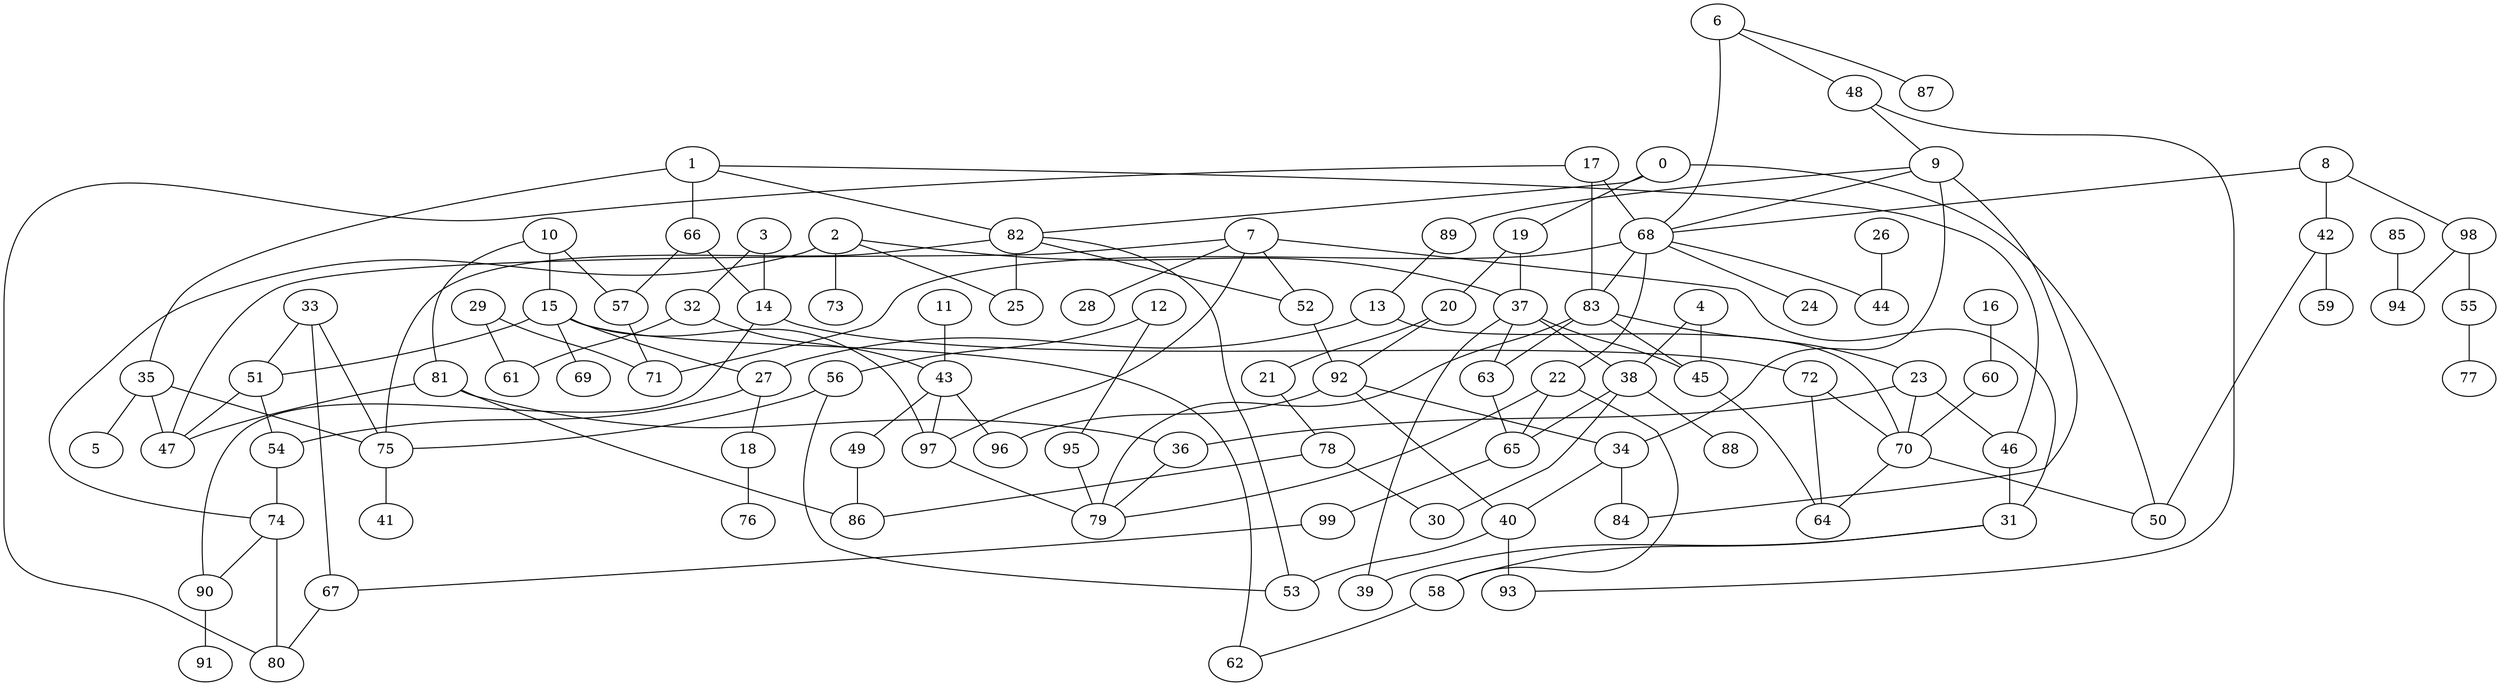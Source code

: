 strict graph {
0;
19;
1;
35;
82;
66;
2;
73;
37;
3;
32;
4;
38;
5;
6;
87;
48;
7;
28;
52;
8;
98;
42;
9;
89;
10;
57;
81;
11;
43;
12;
56;
95;
13;
14;
72;
15;
69;
27;
97;
16;
60;
17;
68;
83;
18;
76;
20;
92;
21;
78;
22;
23;
46;
70;
24;
25;
26;
44;
29;
61;
71;
30;
31;
58;
39;
33;
51;
34;
84;
75;
47;
36;
79;
88;
40;
93;
53;
41;
59;
50;
96;
49;
45;
86;
54;
74;
55;
77;
62;
63;
65;
64;
99;
67;
80;
90;
85;
94;
91;
0 -- 19 [weight=3];
0 -- 82 [weight=3];
0 -- 50 [weight=7];
19 -- 37 [weight=5];
19 -- 20 [weight=7];
1 -- 35 [weight=5];
1 -- 82 [weight=5];
1 -- 66 [weight=5];
1 -- 46 [weight=4];
35 -- 5 [weight=9];
35 -- 75 [weight=9];
35 -- 47 [weight=10];
82 -- 25 [weight=7];
82 -- 53 [weight=3];
82 -- 75 [weight=7];
82 -- 52 [weight=9];
66 -- 14 [weight=5];
66 -- 57 [weight=5];
2 -- 73 [weight=6];
2 -- 37 [weight=8];
2 -- 74 [weight=10];
2 -- 25 [weight=2];
37 -- 38 [weight=5];
37 -- 39 [weight=2];
37 -- 63 [weight=1];
37 -- 45 [weight=3];
3 -- 32 [weight=5];
3 -- 14 [weight=6];
32 -- 43 [weight=3];
32 -- 61 [weight=10];
4 -- 38 [weight=9];
4 -- 45 [weight=7];
38 -- 88 [weight=6];
38 -- 65 [weight=5];
38 -- 30 [weight=4];
6 -- 87 [weight=6];
6 -- 48 [weight=1];
6 -- 68 [weight=9];
48 -- 9 [weight=2];
48 -- 93 [weight=5];
7 -- 28 [weight=7];
7 -- 52 [weight=10];
7 -- 31 [weight=5];
7 -- 47 [weight=6];
7 -- 97 [weight=3];
52 -- 92 [weight=9];
8 -- 98 [weight=7];
8 -- 42 [weight=10];
8 -- 68 [weight=1];
98 -- 55 [weight=2];
98 -- 94 [weight=3];
42 -- 59 [weight=10];
42 -- 50 [weight=2];
9 -- 89 [weight=9];
9 -- 34 [weight=9];
9 -- 68 [weight=2];
9 -- 84 [weight=6];
89 -- 13 [weight=1];
10 -- 57 [weight=6];
10 -- 81 [weight=9];
10 -- 15 [weight=6];
57 -- 71 [weight=2];
81 -- 36 [weight=10];
81 -- 86 [weight=2];
81 -- 47 [weight=10];
11 -- 43 [weight=8];
43 -- 96 [weight=9];
43 -- 49 [weight=8];
43 -- 97 [weight=2];
12 -- 56 [weight=4];
12 -- 95 [weight=2];
56 -- 75 [weight=1];
56 -- 53 [weight=6];
95 -- 79 [weight=8];
13 -- 70 [weight=7];
13 -- 27 [weight=2];
14 -- 72 [weight=5];
14 -- 90 [weight=2];
72 -- 64 [weight=5];
72 -- 70 [weight=7];
15 -- 69 [weight=3];
15 -- 27 [weight=4];
15 -- 97 [weight=2];
15 -- 62 [weight=10];
15 -- 51 [weight=8];
27 -- 18 [weight=7];
27 -- 54 [weight=3];
97 -- 79 [weight=4];
16 -- 60 [weight=7];
60 -- 70 [weight=7];
17 -- 68 [weight=9];
17 -- 83 [weight=5];
17 -- 80 [weight=9];
68 -- 22 [weight=6];
68 -- 24 [weight=2];
68 -- 44 [weight=2];
68 -- 71 [weight=8];
68 -- 83 [weight=1];
83 -- 45 [weight=7];
83 -- 63 [weight=1];
83 -- 79 [weight=5];
83 -- 23 [weight=10];
18 -- 76 [weight=1];
20 -- 92 [weight=5];
20 -- 21 [weight=5];
92 -- 34 [weight=1];
92 -- 96 [weight=2];
92 -- 40 [weight=7];
21 -- 78 [weight=4];
78 -- 30 [weight=6];
78 -- 86 [weight=8];
22 -- 65 [weight=3];
22 -- 79 [weight=1];
22 -- 58 [weight=2];
23 -- 46 [weight=3];
23 -- 70 [weight=9];
23 -- 36 [weight=7];
46 -- 31 [weight=3];
70 -- 50 [weight=4];
70 -- 64 [weight=6];
26 -- 44 [weight=10];
29 -- 61 [weight=7];
29 -- 71 [weight=7];
31 -- 58 [weight=5];
31 -- 39 [weight=1];
58 -- 62 [weight=9];
33 -- 51 [weight=6];
33 -- 67 [weight=10];
33 -- 75 [weight=2];
51 -- 47 [weight=6];
51 -- 54 [weight=9];
34 -- 84 [weight=7];
34 -- 40 [weight=9];
75 -- 41 [weight=9];
36 -- 79 [weight=6];
40 -- 93 [weight=7];
40 -- 53 [weight=9];
49 -- 86 [weight=8];
45 -- 64 [weight=5];
54 -- 74 [weight=8];
74 -- 90 [weight=2];
74 -- 80 [weight=5];
55 -- 77 [weight=9];
63 -- 65 [weight=3];
65 -- 99 [weight=1];
99 -- 67 [weight=2];
67 -- 80 [weight=5];
90 -- 91 [weight=7];
85 -- 94 [weight=9];
}

